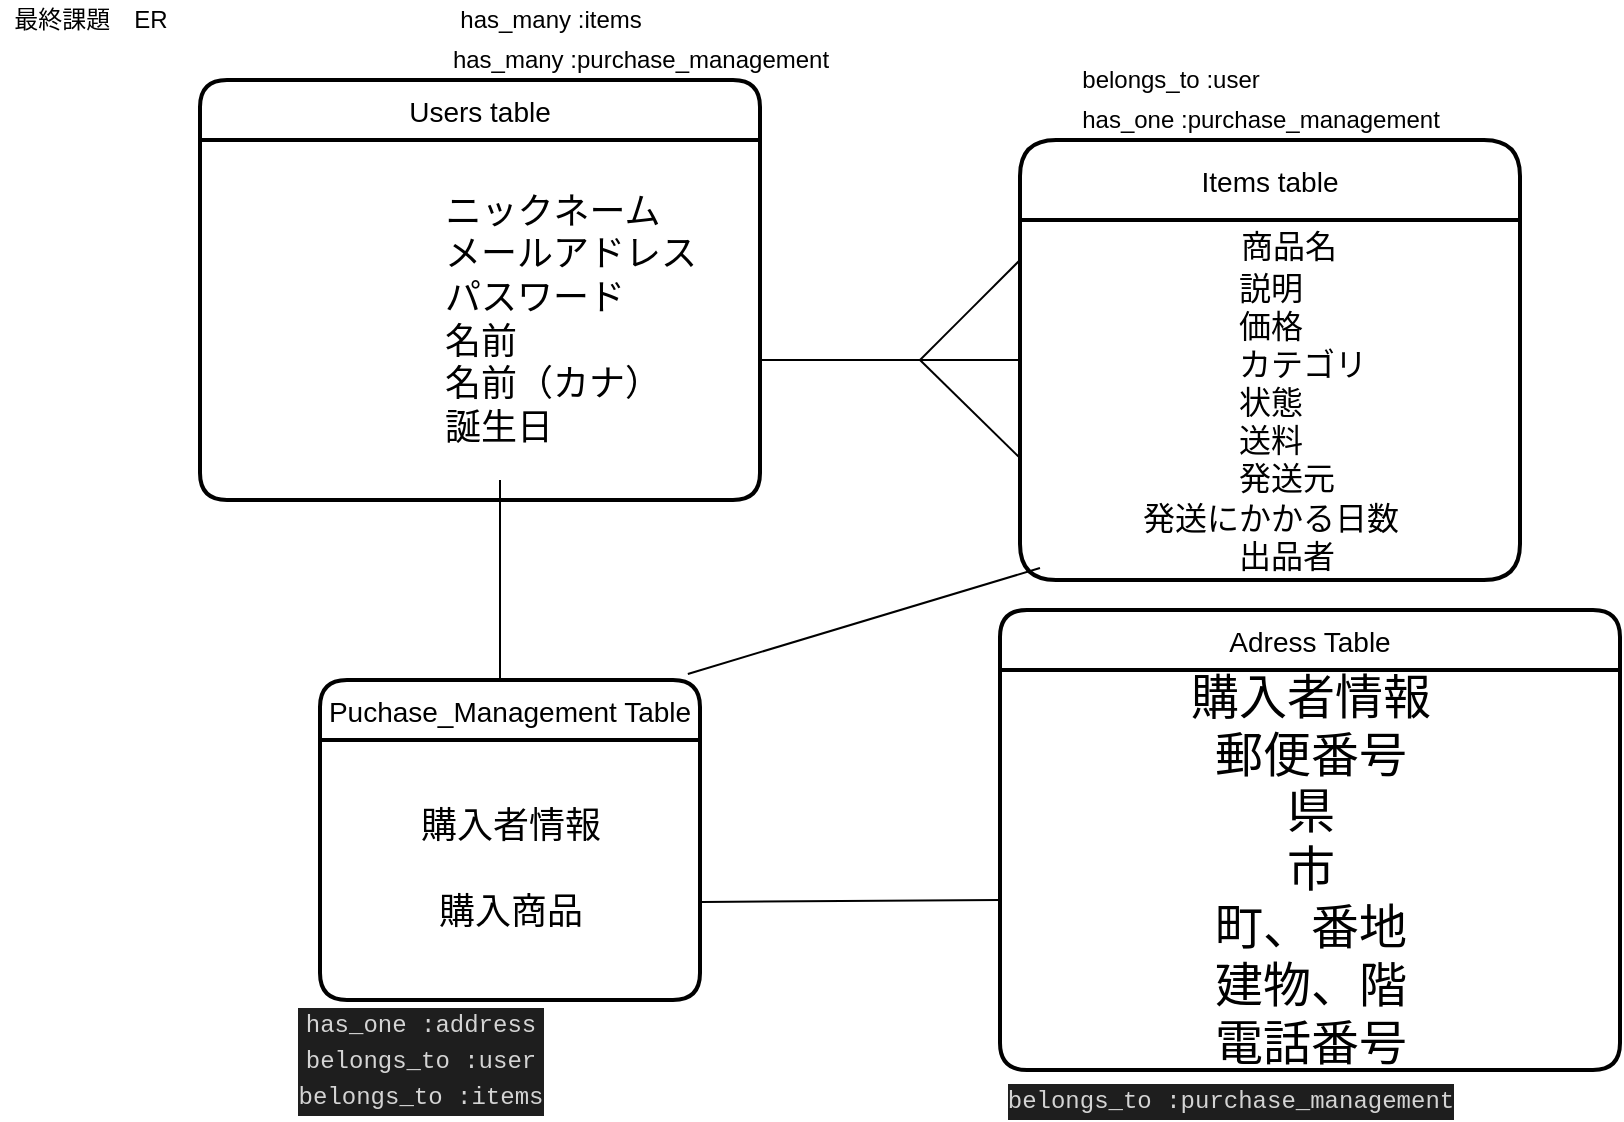 <mxfile>
    <diagram id="UqKcPkvTT9ZwCnCNFFZv" name="ページ1">
        <mxGraphModel dx="896" dy="580" grid="1" gridSize="10" guides="1" tooltips="1" connect="1" arrows="1" fold="1" page="1" pageScale="1" pageWidth="850" pageHeight="1100" math="0" shadow="0">
            <root>
                <mxCell id="0"/>
                <mxCell id="1" parent="0"/>
                <mxCell id="2" value="Users table" style="swimlane;childLayout=stackLayout;horizontal=1;startSize=30;horizontalStack=0;rounded=1;fontSize=14;fontStyle=0;strokeWidth=2;resizeParent=0;resizeLast=1;shadow=0;dashed=0;align=center;" vertex="1" parent="1">
                    <mxGeometry x="170" y="60" width="280" height="210" as="geometry"/>
                </mxCell>
                <mxCell id="5" value="&lt;font style=&quot;font-size: 18px&quot;&gt;　　　　ニックネーム&lt;br&gt;&lt;/font&gt;&lt;font style=&quot;font-size: 18px&quot;&gt;　　　　　メールアドレス&lt;br&gt;　　　パスワード&lt;br&gt;名前&lt;br&gt;　　　　名前（カナ）&lt;br&gt;　誕生日&lt;br&gt;&lt;/font&gt;" style="text;html=1;align=center;verticalAlign=middle;resizable=0;points=[];autosize=1;" vertex="1" parent="2">
                    <mxGeometry y="30" width="280" height="180" as="geometry"/>
                </mxCell>
                <mxCell id="18" value="Items table" style="swimlane;childLayout=stackLayout;horizontal=1;startSize=40;horizontalStack=0;rounded=1;fontSize=14;fontStyle=0;strokeWidth=2;resizeParent=0;resizeLast=1;shadow=0;dashed=0;align=center;" vertex="1" parent="1">
                    <mxGeometry x="580" y="90" width="250" height="220" as="geometry"/>
                </mxCell>
                <mxCell id="33" value="&lt;font style=&quot;font-size: 18px&quot;&gt;　&lt;/font&gt;&lt;font&gt;&lt;font size=&quot;3&quot;&gt;商品名&lt;br&gt;説明&lt;br&gt;価格&lt;br&gt;　　カテゴリ&lt;br&gt;状態&lt;br&gt;送料&lt;br&gt;　発送元&lt;br&gt;発送にかかる日数&lt;br&gt;　出品者&lt;/font&gt;&lt;br&gt;&lt;/font&gt;" style="text;html=1;align=center;verticalAlign=middle;resizable=0;points=[];autosize=1;" vertex="1" parent="18">
                    <mxGeometry y="40" width="250" height="180" as="geometry"/>
                </mxCell>
                <mxCell id="34" value="" style="line;strokeWidth=1;rotatable=0;dashed=0;labelPosition=right;align=left;verticalAlign=middle;spacingTop=0;spacingLeft=6;points=[];portConstraint=eastwest;" vertex="1" parent="1">
                    <mxGeometry x="450" y="195" width="130" height="10" as="geometry"/>
                </mxCell>
                <mxCell id="36" value="" style="endArrow=none;html=1;" edge="1" parent="1">
                    <mxGeometry width="50" height="50" relative="1" as="geometry">
                        <mxPoint x="530" y="200" as="sourcePoint"/>
                        <mxPoint x="580" y="150" as="targetPoint"/>
                        <Array as="points">
                            <mxPoint x="550" y="180"/>
                        </Array>
                    </mxGeometry>
                </mxCell>
                <mxCell id="38" value="" style="endArrow=none;html=1;exitX=-0.003;exitY=0.657;exitDx=0;exitDy=0;exitPerimeter=0;" edge="1" parent="1" source="33">
                    <mxGeometry width="50" height="50" relative="1" as="geometry">
                        <mxPoint x="480" y="250" as="sourcePoint"/>
                        <mxPoint x="530" y="200" as="targetPoint"/>
                    </mxGeometry>
                </mxCell>
                <mxCell id="39" value="has_many :items" style="text;html=1;align=center;verticalAlign=middle;resizable=0;points=[];autosize=1;" vertex="1" parent="1">
                    <mxGeometry x="160" y="20" width="370" height="20" as="geometry"/>
                </mxCell>
                <mxCell id="40" value="has_many :purchase_management" style="text;html=1;align=center;verticalAlign=middle;resizable=0;points=[];autosize=1;" vertex="1" parent="1">
                    <mxGeometry x="290" y="40" width="200" height="20" as="geometry"/>
                </mxCell>
                <mxCell id="41" value="belongs_to :user" style="text;html=1;align=center;verticalAlign=middle;resizable=0;points=[];autosize=1;" vertex="1" parent="1">
                    <mxGeometry x="605" y="50" width="100" height="20" as="geometry"/>
                </mxCell>
                <mxCell id="42" value="has_one :purchase_management" style="text;html=1;align=center;verticalAlign=middle;resizable=0;points=[];autosize=1;" vertex="1" parent="1">
                    <mxGeometry x="605" y="70" width="190" height="20" as="geometry"/>
                </mxCell>
                <mxCell id="43" value="Adress Table" style="swimlane;childLayout=stackLayout;horizontal=1;startSize=30;horizontalStack=0;rounded=1;fontSize=14;fontStyle=0;strokeWidth=2;resizeParent=0;resizeLast=1;shadow=0;dashed=0;align=center;" vertex="1" parent="1">
                    <mxGeometry x="570" y="325" width="310" height="230" as="geometry">
                        <mxRectangle x="70" y="380" width="120" height="30" as="alternateBounds"/>
                    </mxGeometry>
                </mxCell>
                <mxCell id="46" value="&lt;font style=&quot;font-size: 24px&quot;&gt;購入者情報&lt;br&gt;郵便番号&lt;br&gt;県&lt;br&gt;市&lt;br&gt;町、番地&lt;br&gt;建物、階&lt;br&gt;電話番号&lt;/font&gt;" style="text;html=1;align=center;verticalAlign=middle;resizable=0;points=[];autosize=1;" vertex="1" parent="43">
                    <mxGeometry y="30" width="310" height="200" as="geometry"/>
                </mxCell>
                <mxCell id="47" value="Puchase_Management Table" style="swimlane;childLayout=stackLayout;horizontal=1;startSize=30;horizontalStack=0;rounded=1;fontSize=14;fontStyle=0;strokeWidth=2;resizeParent=0;resizeLast=1;shadow=0;dashed=0;align=center;" vertex="1" parent="1">
                    <mxGeometry x="230" y="360" width="190" height="160" as="geometry"/>
                </mxCell>
                <mxCell id="50" value="&lt;font style=&quot;font-size: 18px&quot;&gt;購入者情報&lt;br&gt;&lt;br&gt;購入商品&lt;/font&gt;" style="text;html=1;align=center;verticalAlign=middle;resizable=0;points=[];autosize=1;" vertex="1" parent="47">
                    <mxGeometry y="30" width="190" height="130" as="geometry"/>
                </mxCell>
                <mxCell id="53" value="&lt;div style=&quot;color: rgb(212 , 212 , 212) ; background-color: rgb(30 , 30 , 30) ; font-family: &amp;#34;menlo&amp;#34; , &amp;#34;monaco&amp;#34; , &amp;#34;courier new&amp;#34; , monospace ; line-height: 18px&quot;&gt;&lt;div&gt;has_one :address&lt;/div&gt;&lt;div&gt;belongs_to :user&lt;/div&gt;&lt;div&gt;belongs_to :items&lt;/div&gt;&lt;/div&gt;" style="text;html=1;align=center;verticalAlign=middle;resizable=0;points=[];autosize=1;" vertex="1" parent="1">
                    <mxGeometry x="210" y="520" width="140" height="60" as="geometry"/>
                </mxCell>
                <mxCell id="65" value="" style="endArrow=none;html=1;rounded=0;exitX=1.005;exitY=0.623;exitDx=0;exitDy=0;exitPerimeter=0;" edge="1" parent="1" source="50">
                    <mxGeometry relative="1" as="geometry">
                        <mxPoint x="440" y="470" as="sourcePoint"/>
                        <mxPoint x="570" y="470" as="targetPoint"/>
                    </mxGeometry>
                </mxCell>
                <mxCell id="69" value="" style="endArrow=none;html=1;" edge="1" parent="1">
                    <mxGeometry width="50" height="50" relative="1" as="geometry">
                        <mxPoint x="320" y="360" as="sourcePoint"/>
                        <mxPoint x="320" y="260" as="targetPoint"/>
                    </mxGeometry>
                </mxCell>
                <mxCell id="70" value="" style="endArrow=none;html=1;exitX=0.968;exitY=-0.019;exitDx=0;exitDy=0;exitPerimeter=0;" edge="1" parent="1" source="47">
                    <mxGeometry width="50" height="50" relative="1" as="geometry">
                        <mxPoint x="480" y="330" as="sourcePoint"/>
                        <mxPoint x="590" y="304" as="targetPoint"/>
                    </mxGeometry>
                </mxCell>
                <mxCell id="66" value="&lt;div style=&quot;color: rgb(212 , 212 , 212) ; background-color: rgb(30 , 30 , 30) ; font-family: &amp;#34;menlo&amp;#34; , &amp;#34;monaco&amp;#34; , &amp;#34;courier new&amp;#34; , monospace ; line-height: 18px&quot;&gt;belongs_to :purchase_management&lt;/div&gt;" style="text;html=1;align=center;verticalAlign=middle;resizable=0;points=[];autosize=1;" vertex="1" parent="1">
                    <mxGeometry x="530" y="570" width="310" as="geometry"/>
                </mxCell>
                <mxCell id="71" value="最終課題　ER" style="text;html=1;align=center;verticalAlign=middle;resizable=0;points=[];autosize=1;" vertex="1" parent="1">
                    <mxGeometry x="70" y="20" width="90" height="20" as="geometry"/>
                </mxCell>
            </root>
        </mxGraphModel>
    </diagram>
</mxfile>